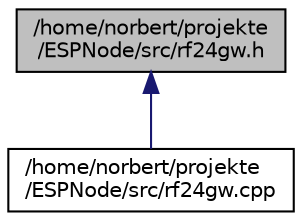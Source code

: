 digraph "/home/norbert/projekte/ESPNode/src/rf24gw.h"
{
 // LATEX_PDF_SIZE
  edge [fontname="Helvetica",fontsize="10",labelfontname="Helvetica",labelfontsize="10"];
  node [fontname="Helvetica",fontsize="10",shape=record];
  Node1 [label="/home/norbert/projekte\l/ESPNode/src/rf24gw.h",height=0.2,width=0.4,color="black", fillcolor="grey75", style="filled", fontcolor="black",tooltip=" "];
  Node1 -> Node2 [dir="back",color="midnightblue",fontsize="10",style="solid",fontname="Helvetica"];
  Node2 [label="/home/norbert/projekte\l/ESPNode/src/rf24gw.cpp",height=0.2,width=0.4,color="black", fillcolor="white", style="filled",URL="$rf24gw_8cpp.html",tooltip=" "];
}
